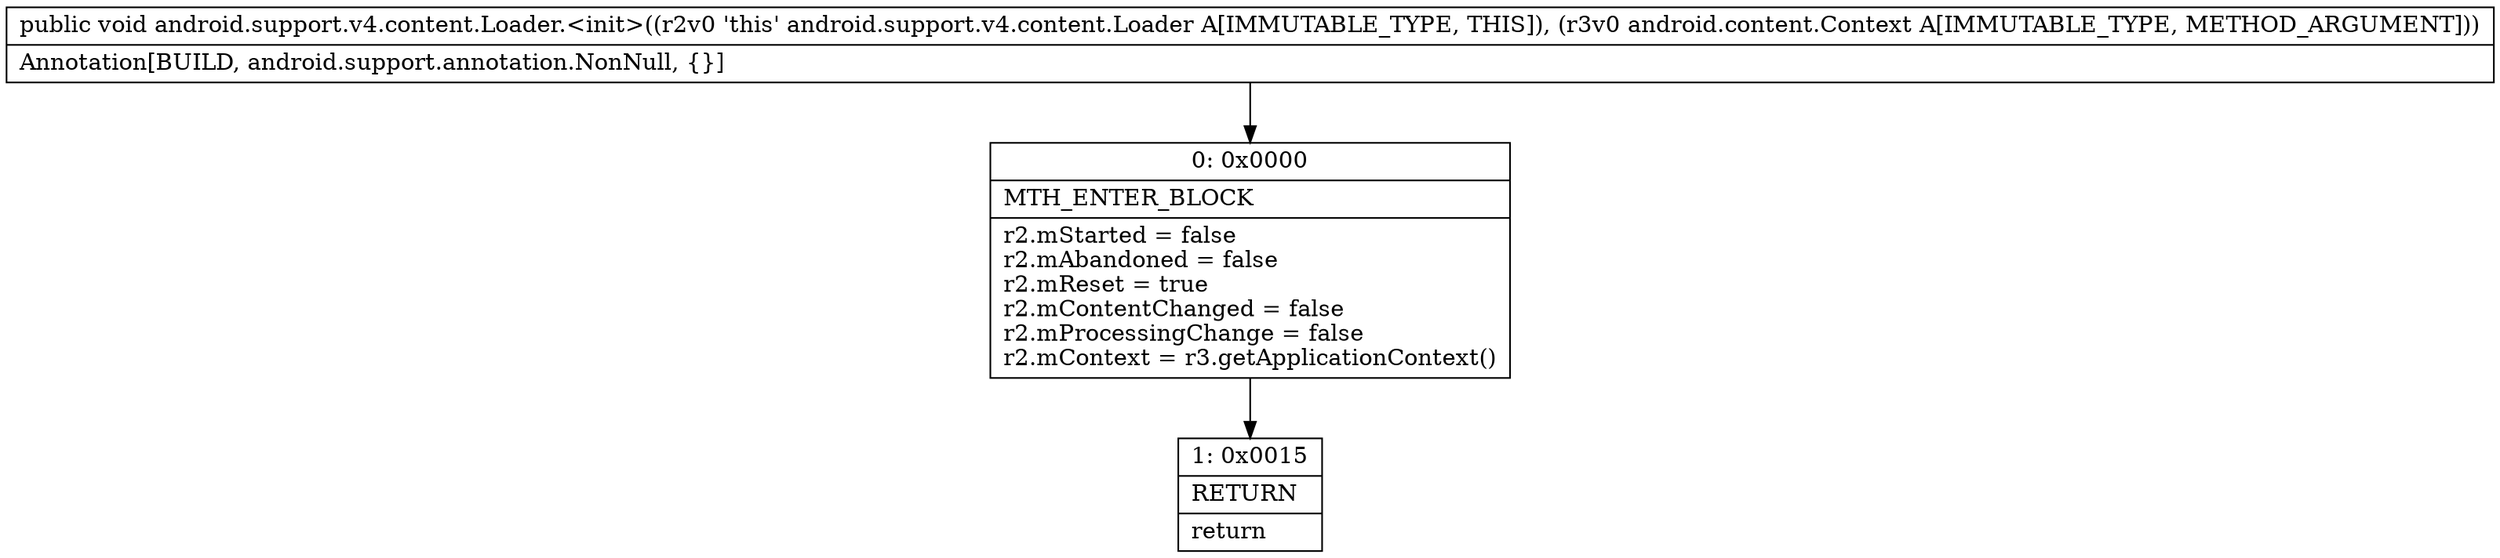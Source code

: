 digraph "CFG forandroid.support.v4.content.Loader.\<init\>(Landroid\/content\/Context;)V" {
Node_0 [shape=record,label="{0\:\ 0x0000|MTH_ENTER_BLOCK\l|r2.mStarted = false\lr2.mAbandoned = false\lr2.mReset = true\lr2.mContentChanged = false\lr2.mProcessingChange = false\lr2.mContext = r3.getApplicationContext()\l}"];
Node_1 [shape=record,label="{1\:\ 0x0015|RETURN\l|return\l}"];
MethodNode[shape=record,label="{public void android.support.v4.content.Loader.\<init\>((r2v0 'this' android.support.v4.content.Loader A[IMMUTABLE_TYPE, THIS]), (r3v0 android.content.Context A[IMMUTABLE_TYPE, METHOD_ARGUMENT]))  | Annotation[BUILD, android.support.annotation.NonNull, \{\}]\l}"];
MethodNode -> Node_0;
Node_0 -> Node_1;
}

